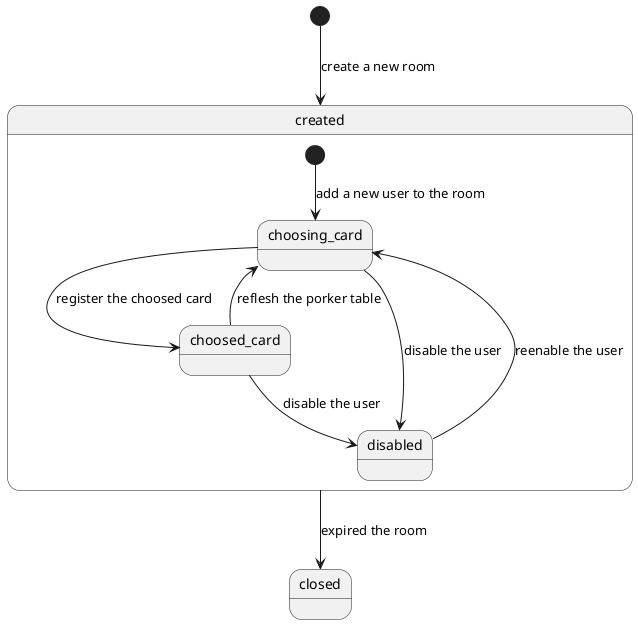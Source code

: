 @startuml

[*] --> created: create a new room
state created {
    [*] --> choosing_card: add a new user to the room
    choosing_card --> choosed_card: register the choosed card
    choosed_card --> choosing_card: reflesh the porker table
    choosing_card --> disabled: disable the user
    choosed_card --> disabled: disable the user
    disabled --> choosing_card: reenable the user
}

created --> closed: expired the room

@enduml
